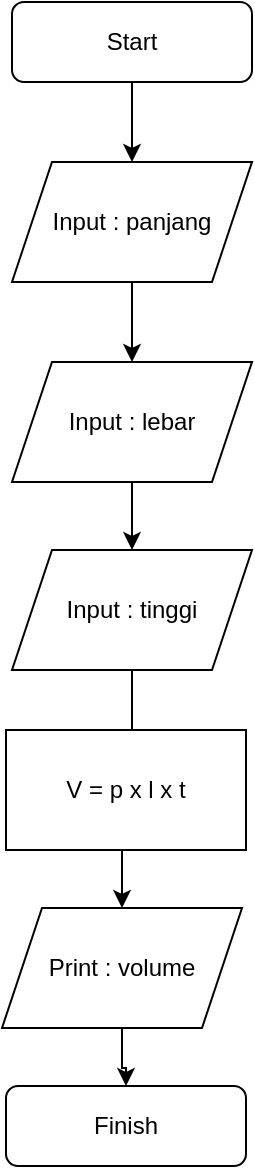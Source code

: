 <mxfile version="22.0.4" type="github">
  <diagram id="C5RBs43oDa-KdzZeNtuy" name="Page-1">
    <mxGraphModel dx="980" dy="415" grid="1" gridSize="10" guides="1" tooltips="1" connect="1" arrows="1" fold="1" page="1" pageScale="1" pageWidth="827" pageHeight="1169" math="0" shadow="0">
      <root>
        <mxCell id="WIyWlLk6GJQsqaUBKTNV-0" />
        <mxCell id="WIyWlLk6GJQsqaUBKTNV-1" parent="WIyWlLk6GJQsqaUBKTNV-0" />
        <mxCell id="nJur4KBYSvWv2vylLytX-5" value="" style="edgeStyle=orthogonalEdgeStyle;rounded=0;orthogonalLoop=1;jettySize=auto;html=1;" edge="1" parent="WIyWlLk6GJQsqaUBKTNV-1" source="WIyWlLk6GJQsqaUBKTNV-3" target="nJur4KBYSvWv2vylLytX-0">
          <mxGeometry relative="1" as="geometry" />
        </mxCell>
        <mxCell id="WIyWlLk6GJQsqaUBKTNV-3" value="Start" style="rounded=1;whiteSpace=wrap;html=1;fontSize=12;glass=0;strokeWidth=1;shadow=0;" parent="WIyWlLk6GJQsqaUBKTNV-1" vertex="1">
          <mxGeometry x="160" y="80" width="120" height="40" as="geometry" />
        </mxCell>
        <mxCell id="WIyWlLk6GJQsqaUBKTNV-11" value="Finish" style="rounded=1;whiteSpace=wrap;html=1;fontSize=12;glass=0;strokeWidth=1;shadow=0;" parent="WIyWlLk6GJQsqaUBKTNV-1" vertex="1">
          <mxGeometry x="157" y="622" width="120" height="40" as="geometry" />
        </mxCell>
        <mxCell id="nJur4KBYSvWv2vylLytX-6" value="" style="edgeStyle=orthogonalEdgeStyle;rounded=0;orthogonalLoop=1;jettySize=auto;html=1;" edge="1" parent="WIyWlLk6GJQsqaUBKTNV-1" source="nJur4KBYSvWv2vylLytX-0" target="nJur4KBYSvWv2vylLytX-1">
          <mxGeometry relative="1" as="geometry" />
        </mxCell>
        <mxCell id="nJur4KBYSvWv2vylLytX-0" value="Input : panjang" style="shape=parallelogram;perimeter=parallelogramPerimeter;whiteSpace=wrap;html=1;fixedSize=1;" vertex="1" parent="WIyWlLk6GJQsqaUBKTNV-1">
          <mxGeometry x="160" y="160" width="120" height="60" as="geometry" />
        </mxCell>
        <mxCell id="nJur4KBYSvWv2vylLytX-7" value="" style="edgeStyle=orthogonalEdgeStyle;rounded=0;orthogonalLoop=1;jettySize=auto;html=1;" edge="1" parent="WIyWlLk6GJQsqaUBKTNV-1" source="nJur4KBYSvWv2vylLytX-1" target="nJur4KBYSvWv2vylLytX-2">
          <mxGeometry relative="1" as="geometry" />
        </mxCell>
        <mxCell id="nJur4KBYSvWv2vylLytX-1" value="Input : lebar" style="shape=parallelogram;perimeter=parallelogramPerimeter;whiteSpace=wrap;html=1;fixedSize=1;" vertex="1" parent="WIyWlLk6GJQsqaUBKTNV-1">
          <mxGeometry x="160" y="260" width="120" height="60" as="geometry" />
        </mxCell>
        <mxCell id="nJur4KBYSvWv2vylLytX-8" value="" style="edgeStyle=orthogonalEdgeStyle;rounded=0;orthogonalLoop=1;jettySize=auto;html=1;" edge="1" parent="WIyWlLk6GJQsqaUBKTNV-1" source="nJur4KBYSvWv2vylLytX-2" target="nJur4KBYSvWv2vylLytX-4">
          <mxGeometry relative="1" as="geometry" />
        </mxCell>
        <mxCell id="nJur4KBYSvWv2vylLytX-2" value="Input : tinggi" style="shape=parallelogram;perimeter=parallelogramPerimeter;whiteSpace=wrap;html=1;fixedSize=1;" vertex="1" parent="WIyWlLk6GJQsqaUBKTNV-1">
          <mxGeometry x="160" y="354" width="120" height="60" as="geometry" />
        </mxCell>
        <mxCell id="nJur4KBYSvWv2vylLytX-3" value="V = p x l x t" style="rounded=0;whiteSpace=wrap;html=1;" vertex="1" parent="WIyWlLk6GJQsqaUBKTNV-1">
          <mxGeometry x="157" y="444" width="120" height="60" as="geometry" />
        </mxCell>
        <mxCell id="nJur4KBYSvWv2vylLytX-9" value="" style="edgeStyle=orthogonalEdgeStyle;rounded=0;orthogonalLoop=1;jettySize=auto;html=1;" edge="1" parent="WIyWlLk6GJQsqaUBKTNV-1" source="nJur4KBYSvWv2vylLytX-4" target="WIyWlLk6GJQsqaUBKTNV-11">
          <mxGeometry relative="1" as="geometry" />
        </mxCell>
        <mxCell id="nJur4KBYSvWv2vylLytX-4" value="Print : volume" style="shape=parallelogram;perimeter=parallelogramPerimeter;whiteSpace=wrap;html=1;fixedSize=1;" vertex="1" parent="WIyWlLk6GJQsqaUBKTNV-1">
          <mxGeometry x="155" y="533" width="120" height="60" as="geometry" />
        </mxCell>
      </root>
    </mxGraphModel>
  </diagram>
</mxfile>
